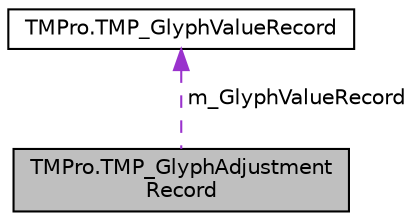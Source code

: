 digraph "TMPro.TMP_GlyphAdjustmentRecord"
{
 // LATEX_PDF_SIZE
  edge [fontname="Helvetica",fontsize="10",labelfontname="Helvetica",labelfontsize="10"];
  node [fontname="Helvetica",fontsize="10",shape=record];
  Node1 [label="TMPro.TMP_GlyphAdjustment\lRecord",height=0.2,width=0.4,color="black", fillcolor="grey75", style="filled", fontcolor="black",tooltip="The positional adjustment values of a glyph."];
  Node2 -> Node1 [dir="back",color="darkorchid3",fontsize="10",style="dashed",label=" m_GlyphValueRecord" ,fontname="Helvetica"];
  Node2 [label="TMPro.TMP_GlyphValueRecord",height=0.2,width=0.4,color="black", fillcolor="white", style="filled",URL="$struct_t_m_pro_1_1_t_m_p___glyph_value_record.html",tooltip="The values used to adjust the position of a glyph or set of glyphs."];
}
